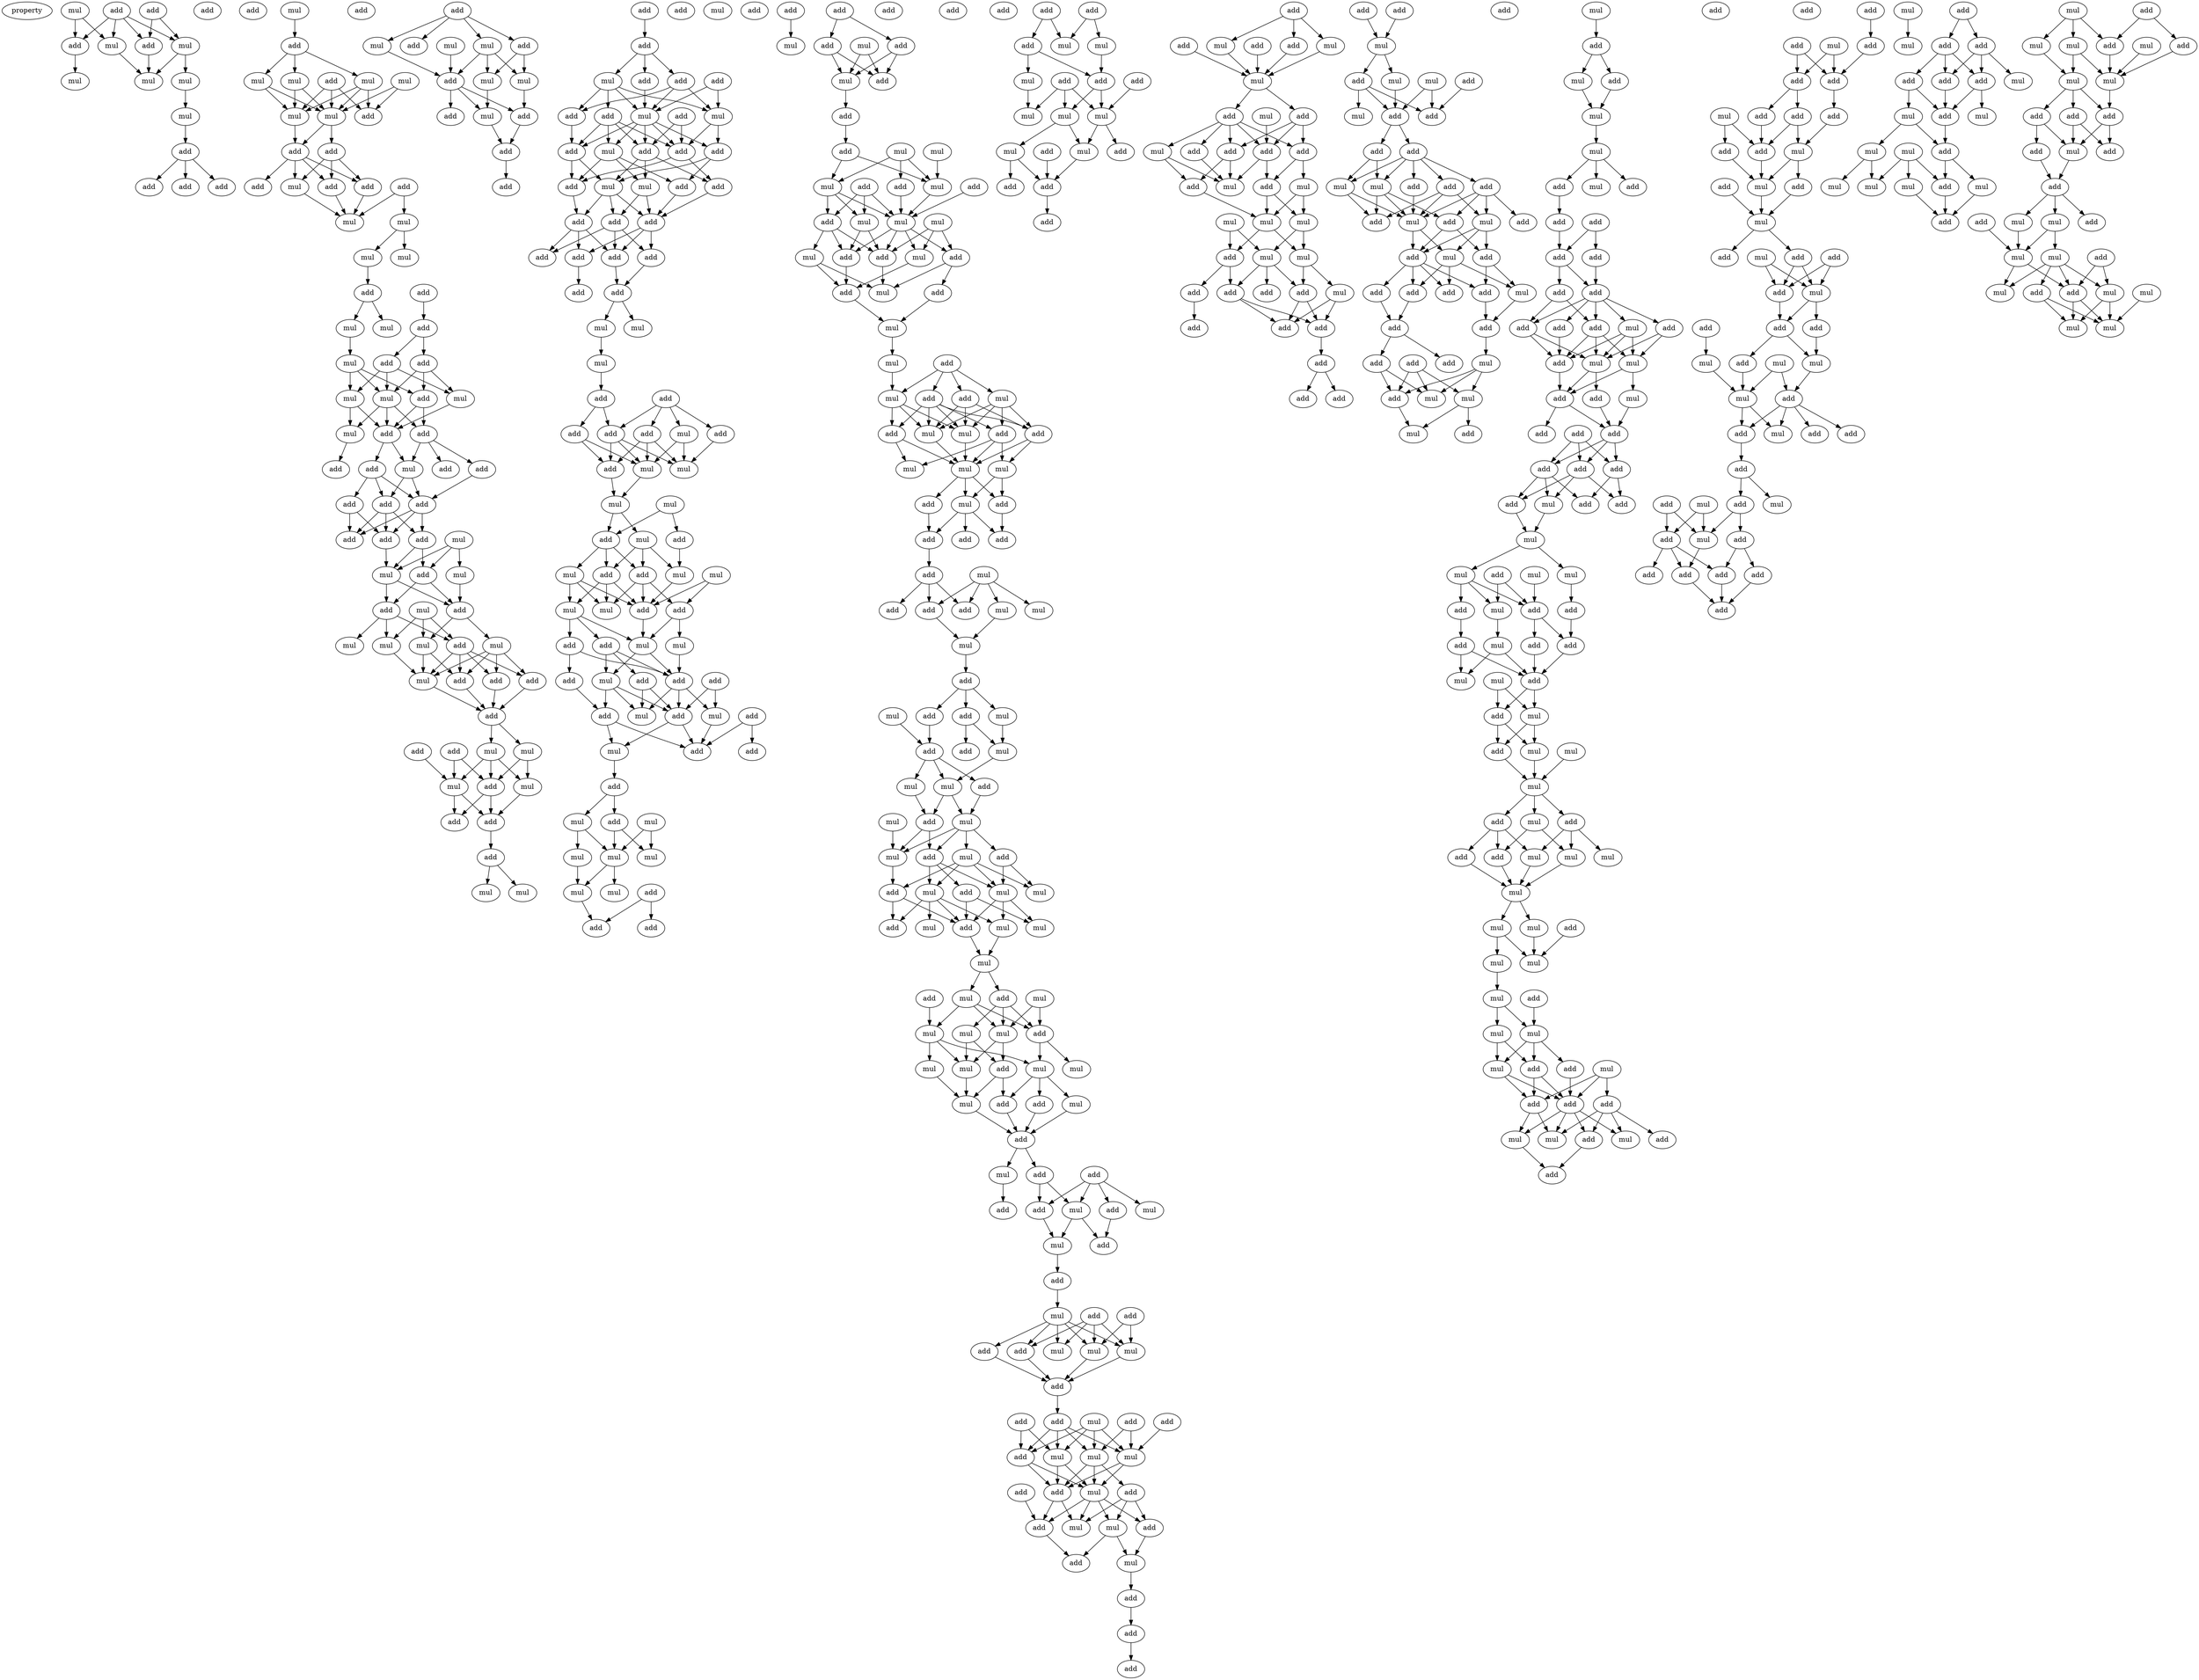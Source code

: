 digraph {
    node [fontcolor=black]
    property [mul=2,lf=1.0]
    0 [ label = mul ];
    1 [ label = add ];
    2 [ label = add ];
    3 [ label = add ];
    4 [ label = add ];
    5 [ label = mul ];
    6 [ label = mul ];
    7 [ label = add ];
    8 [ label = mul ];
    9 [ label = mul ];
    10 [ label = mul ];
    11 [ label = mul ];
    12 [ label = add ];
    13 [ label = add ];
    14 [ label = add ];
    15 [ label = add ];
    16 [ label = add ];
    17 [ label = mul ];
    18 [ label = add ];
    19 [ label = mul ];
    20 [ label = add ];
    21 [ label = mul ];
    22 [ label = mul ];
    23 [ label = mul ];
    24 [ label = mul ];
    25 [ label = add ];
    26 [ label = mul ];
    27 [ label = add ];
    28 [ label = add ];
    29 [ label = add ];
    30 [ label = add ];
    31 [ label = add ];
    32 [ label = mul ];
    33 [ label = add ];
    34 [ label = mul ];
    35 [ label = mul ];
    36 [ label = mul ];
    37 [ label = mul ];
    38 [ label = add ];
    39 [ label = add ];
    40 [ label = mul ];
    41 [ label = add ];
    42 [ label = mul ];
    43 [ label = add ];
    44 [ label = mul ];
    45 [ label = add ];
    46 [ label = mul ];
    47 [ label = mul ];
    48 [ label = add ];
    49 [ label = mul ];
    50 [ label = mul ];
    51 [ label = add ];
    52 [ label = add ];
    53 [ label = add ];
    54 [ label = add ];
    55 [ label = add ];
    56 [ label = add ];
    57 [ label = mul ];
    58 [ label = add ];
    59 [ label = add ];
    60 [ label = add ];
    61 [ label = add ];
    62 [ label = add ];
    63 [ label = add ];
    64 [ label = mul ];
    65 [ label = add ];
    66 [ label = add ];
    67 [ label = mul ];
    68 [ label = mul ];
    69 [ label = add ];
    70 [ label = mul ];
    71 [ label = add ];
    72 [ label = add ];
    73 [ label = mul ];
    74 [ label = mul ];
    75 [ label = mul ];
    76 [ label = mul ];
    77 [ label = mul ];
    78 [ label = add ];
    79 [ label = add ];
    80 [ label = add ];
    81 [ label = add ];
    82 [ label = mul ];
    83 [ label = add ];
    84 [ label = mul ];
    85 [ label = add ];
    86 [ label = mul ];
    87 [ label = add ];
    88 [ label = mul ];
    89 [ label = add ];
    90 [ label = add ];
    91 [ label = add ];
    92 [ label = mul ];
    93 [ label = mul ];
    94 [ label = add ];
    95 [ label = mul ];
    96 [ label = mul ];
    97 [ label = add ];
    98 [ label = add ];
    99 [ label = mul ];
    100 [ label = add ];
    101 [ label = mul ];
    102 [ label = mul ];
    103 [ label = mul ];
    104 [ label = add ];
    105 [ label = add ];
    106 [ label = add ];
    107 [ label = add ];
    108 [ label = add ];
    109 [ label = add ];
    110 [ label = add ];
    111 [ label = add ];
    112 [ label = mul ];
    113 [ label = add ];
    114 [ label = mul ];
    115 [ label = mul ];
    116 [ label = add ];
    117 [ label = add ];
    118 [ label = add ];
    119 [ label = add ];
    120 [ label = add ];
    121 [ label = add ];
    122 [ label = mul ];
    123 [ label = add ];
    124 [ label = mul ];
    125 [ label = add ];
    126 [ label = add ];
    127 [ label = add ];
    128 [ label = mul ];
    129 [ label = add ];
    130 [ label = add ];
    131 [ label = add ];
    132 [ label = add ];
    133 [ label = add ];
    134 [ label = add ];
    135 [ label = add ];
    136 [ label = add ];
    137 [ label = add ];
    138 [ label = add ];
    139 [ label = mul ];
    140 [ label = mul ];
    141 [ label = mul ];
    142 [ label = add ];
    143 [ label = mul ];
    144 [ label = add ];
    145 [ label = add ];
    146 [ label = add ];
    147 [ label = add ];
    148 [ label = mul ];
    149 [ label = add ];
    150 [ label = add ];
    151 [ label = add ];
    152 [ label = mul ];
    153 [ label = mul ];
    154 [ label = mul ];
    155 [ label = mul ];
    156 [ label = add ];
    157 [ label = add ];
    158 [ label = mul ];
    159 [ label = mul ];
    160 [ label = add ];
    161 [ label = mul ];
    162 [ label = mul ];
    163 [ label = add ];
    164 [ label = mul ];
    165 [ label = mul ];
    166 [ label = add ];
    167 [ label = add ];
    168 [ label = add ];
    169 [ label = add ];
    170 [ label = mul ];
    171 [ label = mul ];
    172 [ label = add ];
    173 [ label = add ];
    174 [ label = add ];
    175 [ label = add ];
    176 [ label = mul ];
    177 [ label = add ];
    178 [ label = mul ];
    179 [ label = add ];
    180 [ label = mul ];
    181 [ label = add ];
    182 [ label = add ];
    183 [ label = add ];
    184 [ label = mul ];
    185 [ label = add ];
    186 [ label = mul ];
    187 [ label = mul ];
    188 [ label = add ];
    189 [ label = mul ];
    190 [ label = mul ];
    191 [ label = mul ];
    192 [ label = mul ];
    193 [ label = add ];
    194 [ label = mul ];
    195 [ label = add ];
    196 [ label = add ];
    197 [ label = add ];
    198 [ label = mul ];
    199 [ label = add ];
    200 [ label = add ];
    201 [ label = add ];
    202 [ label = mul ];
    203 [ label = add ];
    204 [ label = mul ];
    205 [ label = add ];
    206 [ label = add ];
    207 [ label = mul ];
    208 [ label = mul ];
    209 [ label = add ];
    210 [ label = mul ];
    211 [ label = add ];
    212 [ label = add ];
    213 [ label = add ];
    214 [ label = mul ];
    215 [ label = mul ];
    216 [ label = mul ];
    217 [ label = mul ];
    218 [ label = add ];
    219 [ label = mul ];
    220 [ label = add ];
    221 [ label = mul ];
    222 [ label = add ];
    223 [ label = add ];
    224 [ label = add ];
    225 [ label = mul ];
    226 [ label = add ];
    227 [ label = mul ];
    228 [ label = add ];
    229 [ label = mul ];
    230 [ label = mul ];
    231 [ label = mul ];
    232 [ label = add ];
    233 [ label = add ];
    234 [ label = mul ];
    235 [ label = mul ];
    236 [ label = add ];
    237 [ label = add ];
    238 [ label = add ];
    239 [ label = mul ];
    240 [ label = mul ];
    241 [ label = mul ];
    242 [ label = add ];
    243 [ label = mul ];
    244 [ label = add ];
    245 [ label = add ];
    246 [ label = add ];
    247 [ label = add ];
    248 [ label = mul ];
    249 [ label = add ];
    250 [ label = mul ];
    251 [ label = add ];
    252 [ label = add ];
    253 [ label = add ];
    254 [ label = mul ];
    255 [ label = mul ];
    256 [ label = add ];
    257 [ label = add ];
    258 [ label = mul ];
    259 [ label = mul ];
    260 [ label = add ];
    261 [ label = add ];
    262 [ label = add ];
    263 [ label = mul ];
    264 [ label = mul ];
    265 [ label = mul ];
    266 [ label = add ];
    267 [ label = mul ];
    268 [ label = add ];
    269 [ label = mul ];
    270 [ label = mul ];
    271 [ label = add ];
    272 [ label = mul ];
    273 [ label = add ];
    274 [ label = mul ];
    275 [ label = add ];
    276 [ label = add ];
    277 [ label = mul ];
    278 [ label = mul ];
    279 [ label = add ];
    280 [ label = add ];
    281 [ label = mul ];
    282 [ label = mul ];
    283 [ label = mul ];
    284 [ label = mul ];
    285 [ label = add ];
    286 [ label = mul ];
    287 [ label = mul ];
    288 [ label = add ];
    289 [ label = add ];
    290 [ label = mul ];
    291 [ label = mul ];
    292 [ label = mul ];
    293 [ label = add ];
    294 [ label = mul ];
    295 [ label = mul ];
    296 [ label = mul ];
    297 [ label = mul ];
    298 [ label = mul ];
    299 [ label = add ];
    300 [ label = mul ];
    301 [ label = add ];
    302 [ label = add ];
    303 [ label = add ];
    304 [ label = add ];
    305 [ label = mul ];
    306 [ label = add ];
    307 [ label = mul ];
    308 [ label = add ];
    309 [ label = add ];
    310 [ label = mul ];
    311 [ label = add ];
    312 [ label = add ];
    313 [ label = mul ];
    314 [ label = add ];
    315 [ label = add ];
    316 [ label = mul ];
    317 [ label = add ];
    318 [ label = add ];
    319 [ label = mul ];
    320 [ label = mul ];
    321 [ label = add ];
    322 [ label = add ];
    323 [ label = mul ];
    324 [ label = add ];
    325 [ label = add ];
    326 [ label = add ];
    327 [ label = mul ];
    328 [ label = add ];
    329 [ label = add ];
    330 [ label = mul ];
    331 [ label = add ];
    332 [ label = mul ];
    333 [ label = mul ];
    334 [ label = add ];
    335 [ label = add ];
    336 [ label = add ];
    337 [ label = mul ];
    338 [ label = add ];
    339 [ label = mul ];
    340 [ label = mul ];
    341 [ label = add ];
    342 [ label = add ];
    343 [ label = mul ];
    344 [ label = add ];
    345 [ label = add ];
    346 [ label = add ];
    347 [ label = add ];
    348 [ label = add ];
    349 [ label = add ];
    350 [ label = mul ];
    351 [ label = mul ];
    352 [ label = add ];
    353 [ label = add ];
    354 [ label = mul ];
    355 [ label = add ];
    356 [ label = mul ];
    357 [ label = mul ];
    358 [ label = mul ];
    359 [ label = mul ];
    360 [ label = add ];
    361 [ label = mul ];
    362 [ label = add ];
    363 [ label = add ];
    364 [ label = add ];
    365 [ label = add ];
    366 [ label = add ];
    367 [ label = add ];
    368 [ label = mul ];
    369 [ label = add ];
    370 [ label = add ];
    371 [ label = mul ];
    372 [ label = mul ];
    373 [ label = add ];
    374 [ label = add ];
    375 [ label = mul ];
    376 [ label = add ];
    377 [ label = add ];
    378 [ label = add ];
    379 [ label = add ];
    380 [ label = mul ];
    381 [ label = add ];
    382 [ label = add ];
    383 [ label = mul ];
    384 [ label = mul ];
    385 [ label = mul ];
    386 [ label = mul ];
    387 [ label = mul ];
    388 [ label = add ];
    389 [ label = mul ];
    390 [ label = mul ];
    391 [ label = add ];
    392 [ label = add ];
    393 [ label = mul ];
    394 [ label = add ];
    395 [ label = add ];
    396 [ label = add ];
    397 [ label = add ];
    398 [ label = add ];
    399 [ label = add ];
    400 [ label = add ];
    401 [ label = add ];
    402 [ label = add ];
    403 [ label = add ];
    404 [ label = mul ];
    405 [ label = mul ];
    406 [ label = add ];
    407 [ label = mul ];
    408 [ label = add ];
    409 [ label = mul ];
    410 [ label = add ];
    411 [ label = add ];
    412 [ label = add ];
    413 [ label = add ];
    414 [ label = mul ];
    415 [ label = add ];
    416 [ label = add ];
    417 [ label = mul ];
    418 [ label = add ];
    419 [ label = add ];
    420 [ label = add ];
    421 [ label = mul ];
    422 [ label = add ];
    423 [ label = mul ];
    424 [ label = add ];
    425 [ label = add ];
    426 [ label = mul ];
    427 [ label = add ];
    428 [ label = add ];
    429 [ label = add ];
    430 [ label = mul ];
    431 [ label = add ];
    432 [ label = add ];
    433 [ label = add ];
    434 [ label = add ];
    435 [ label = add ];
    436 [ label = mul ];
    437 [ label = add ];
    438 [ label = add ];
    439 [ label = mul ];
    440 [ label = mul ];
    441 [ label = add ];
    442 [ label = mul ];
    443 [ label = add ];
    444 [ label = mul ];
    445 [ label = add ];
    446 [ label = mul ];
    447 [ label = add ];
    448 [ label = mul ];
    449 [ label = mul ];
    450 [ label = add ];
    451 [ label = add ];
    452 [ label = mul ];
    453 [ label = add ];
    454 [ label = add ];
    455 [ label = add ];
    456 [ label = add ];
    457 [ label = add ];
    458 [ label = add ];
    459 [ label = add ];
    460 [ label = add ];
    461 [ label = add ];
    462 [ label = add ];
    463 [ label = mul ];
    464 [ label = add ];
    465 [ label = mul ];
    466 [ label = add ];
    467 [ label = mul ];
    468 [ label = add ];
    469 [ label = mul ];
    470 [ label = add ];
    471 [ label = add ];
    472 [ label = add ];
    473 [ label = add ];
    474 [ label = add ];
    475 [ label = add ];
    476 [ label = add ];
    477 [ label = add ];
    478 [ label = mul ];
    479 [ label = add ];
    480 [ label = add ];
    481 [ label = mul ];
    482 [ label = mul ];
    483 [ label = mul ];
    484 [ label = mul ];
    485 [ label = add ];
    486 [ label = mul ];
    487 [ label = add ];
    488 [ label = add ];
    489 [ label = add ];
    490 [ label = add ];
    491 [ label = add ];
    492 [ label = add ];
    493 [ label = mul ];
    494 [ label = add ];
    495 [ label = mul ];
    496 [ label = mul ];
    497 [ label = add ];
    498 [ label = mul ];
    499 [ label = mul ];
    500 [ label = mul ];
    501 [ label = add ];
    502 [ label = mul ];
    503 [ label = mul ];
    504 [ label = add ];
    505 [ label = add ];
    506 [ label = add ];
    507 [ label = add ];
    508 [ label = mul ];
    509 [ label = mul ];
    510 [ label = mul ];
    511 [ label = mul ];
    512 [ label = add ];
    513 [ label = mul ];
    514 [ label = mul ];
    515 [ label = mul ];
    516 [ label = mul ];
    517 [ label = add ];
    518 [ label = add ];
    519 [ label = mul ];
    520 [ label = mul ];
    521 [ label = mul ];
    522 [ label = add ];
    523 [ label = mul ];
    524 [ label = mul ];
    525 [ label = add ];
    526 [ label = add ];
    527 [ label = add ];
    528 [ label = add ];
    529 [ label = mul ];
    530 [ label = add ];
    531 [ label = mul ];
    532 [ label = add ];
    533 [ label = mul ];
    534 [ label = add ];
    535 [ label = add ];
    536 [ label = mul ];
    537 [ label = mul ];
    538 [ label = add ];
    539 [ label = mul ];
    540 [ label = add ];
    541 [ label = add ];
    542 [ label = add ];
    543 [ label = add ];
    544 [ label = add ];
    545 [ label = add ];
    546 [ label = mul ];
    547 [ label = mul ];
    548 [ label = add ];
    549 [ label = add ];
    550 [ label = add ];
    551 [ label = add ];
    552 [ label = mul ];
    553 [ label = mul ];
    554 [ label = add ];
    555 [ label = mul ];
    556 [ label = add ];
    557 [ label = add ];
    558 [ label = mul ];
    559 [ label = add ];
    560 [ label = add ];
    561 [ label = add ];
    562 [ label = add ];
    563 [ label = mul ];
    564 [ label = mul ];
    565 [ label = mul ];
    566 [ label = add ];
    567 [ label = mul ];
    568 [ label = add ];
    569 [ label = add ];
    570 [ label = add ];
    571 [ label = mul ];
    572 [ label = add ];
    573 [ label = add ];
    574 [ label = add ];
    575 [ label = add ];
    576 [ label = mul ];
    577 [ label = mul ];
    578 [ label = add ];
    579 [ label = add ];
    580 [ label = mul ];
    581 [ label = add ];
    582 [ label = add ];
    583 [ label = add ];
    584 [ label = add ];
    585 [ label = add ];
    586 [ label = add ];
    587 [ label = add ];
    588 [ label = add ];
    589 [ label = mul ];
    590 [ label = add ];
    591 [ label = add ];
    592 [ label = add ];
    593 [ label = add ];
    594 [ label = mul ];
    595 [ label = mul ];
    596 [ label = mul ];
    597 [ label = add ];
    598 [ label = mul ];
    599 [ label = mul ];
    600 [ label = mul ];
    601 [ label = mul ];
    602 [ label = add ];
    603 [ label = mul ];
    604 [ label = add ];
    605 [ label = mul ];
    606 [ label = add ];
    607 [ label = mul ];
    608 [ label = add ];
    609 [ label = mul ];
    610 [ label = mul ];
    611 [ label = add ];
    612 [ label = mul ];
    613 [ label = mul ];
    614 [ label = add ];
    615 [ label = add ];
    616 [ label = add ];
    617 [ label = mul ];
    618 [ label = add ];
    619 [ label = add ];
    620 [ label = add ];
    621 [ label = add ];
    622 [ label = mul ];
    623 [ label = mul ];
    624 [ label = add ];
    625 [ label = mul ];
    626 [ label = mul ];
    627 [ label = add ];
    628 [ label = mul ];
    629 [ label = add ];
    630 [ label = add ];
    631 [ label = mul ];
    632 [ label = mul ];
    633 [ label = mul ];
    634 [ label = mul ];
    0 -> 4 [ name = 0 ];
    0 -> 5 [ name = 1 ];
    1 -> 4 [ name = 2 ];
    1 -> 5 [ name = 3 ];
    1 -> 6 [ name = 4 ];
    1 -> 7 [ name = 5 ];
    2 -> 6 [ name = 6 ];
    2 -> 7 [ name = 7 ];
    4 -> 9 [ name = 8 ];
    5 -> 8 [ name = 9 ];
    6 -> 8 [ name = 10 ];
    6 -> 10 [ name = 11 ];
    7 -> 8 [ name = 12 ];
    10 -> 11 [ name = 13 ];
    11 -> 12 [ name = 14 ];
    12 -> 13 [ name = 15 ];
    12 -> 15 [ name = 16 ];
    12 -> 16 [ name = 17 ];
    17 -> 18 [ name = 18 ];
    18 -> 19 [ name = 19 ];
    18 -> 22 [ name = 20 ];
    18 -> 23 [ name = 21 ];
    19 -> 24 [ name = 22 ];
    19 -> 26 [ name = 23 ];
    20 -> 24 [ name = 24 ];
    20 -> 25 [ name = 25 ];
    20 -> 26 [ name = 26 ];
    21 -> 24 [ name = 27 ];
    21 -> 25 [ name = 28 ];
    22 -> 24 [ name = 29 ];
    22 -> 26 [ name = 30 ];
    23 -> 24 [ name = 31 ];
    23 -> 25 [ name = 32 ];
    23 -> 26 [ name = 33 ];
    24 -> 27 [ name = 34 ];
    24 -> 28 [ name = 35 ];
    26 -> 28 [ name = 36 ];
    27 -> 29 [ name = 37 ];
    27 -> 30 [ name = 38 ];
    27 -> 32 [ name = 39 ];
    28 -> 29 [ name = 40 ];
    28 -> 30 [ name = 41 ];
    28 -> 31 [ name = 42 ];
    28 -> 32 [ name = 43 ];
    29 -> 35 [ name = 44 ];
    30 -> 35 [ name = 45 ];
    32 -> 35 [ name = 46 ];
    33 -> 34 [ name = 47 ];
    33 -> 35 [ name = 48 ];
    34 -> 36 [ name = 49 ];
    34 -> 37 [ name = 50 ];
    36 -> 38 [ name = 51 ];
    38 -> 40 [ name = 52 ];
    38 -> 42 [ name = 53 ];
    39 -> 41 [ name = 54 ];
    40 -> 44 [ name = 55 ];
    41 -> 43 [ name = 56 ];
    41 -> 45 [ name = 57 ];
    43 -> 46 [ name = 58 ];
    43 -> 47 [ name = 59 ];
    43 -> 48 [ name = 60 ];
    44 -> 46 [ name = 61 ];
    44 -> 48 [ name = 62 ];
    44 -> 49 [ name = 63 ];
    45 -> 46 [ name = 64 ];
    45 -> 47 [ name = 65 ];
    45 -> 49 [ name = 66 ];
    46 -> 50 [ name = 67 ];
    46 -> 51 [ name = 68 ];
    46 -> 52 [ name = 69 ];
    47 -> 51 [ name = 70 ];
    48 -> 51 [ name = 71 ];
    48 -> 52 [ name = 72 ];
    49 -> 50 [ name = 73 ];
    49 -> 51 [ name = 74 ];
    50 -> 55 [ name = 75 ];
    51 -> 53 [ name = 76 ];
    51 -> 57 [ name = 77 ];
    52 -> 54 [ name = 78 ];
    52 -> 56 [ name = 79 ];
    52 -> 57 [ name = 80 ];
    53 -> 58 [ name = 81 ];
    53 -> 59 [ name = 82 ];
    53 -> 61 [ name = 83 ];
    56 -> 61 [ name = 84 ];
    57 -> 59 [ name = 85 ];
    57 -> 61 [ name = 86 ];
    58 -> 62 [ name = 87 ];
    58 -> 63 [ name = 88 ];
    59 -> 62 [ name = 89 ];
    59 -> 63 [ name = 90 ];
    59 -> 65 [ name = 91 ];
    61 -> 62 [ name = 92 ];
    61 -> 63 [ name = 93 ];
    61 -> 65 [ name = 94 ];
    62 -> 68 [ name = 95 ];
    64 -> 66 [ name = 96 ];
    64 -> 67 [ name = 97 ];
    64 -> 68 [ name = 98 ];
    65 -> 66 [ name = 99 ];
    65 -> 68 [ name = 100 ];
    66 -> 69 [ name = 101 ];
    66 -> 71 [ name = 102 ];
    67 -> 69 [ name = 103 ];
    68 -> 69 [ name = 104 ];
    68 -> 71 [ name = 105 ];
    69 -> 74 [ name = 106 ];
    69 -> 75 [ name = 107 ];
    70 -> 72 [ name = 108 ];
    70 -> 75 [ name = 109 ];
    70 -> 76 [ name = 110 ];
    71 -> 72 [ name = 111 ];
    71 -> 73 [ name = 112 ];
    71 -> 76 [ name = 113 ];
    72 -> 77 [ name = 114 ];
    72 -> 78 [ name = 115 ];
    72 -> 79 [ name = 116 ];
    72 -> 80 [ name = 117 ];
    74 -> 77 [ name = 118 ];
    74 -> 78 [ name = 119 ];
    74 -> 79 [ name = 120 ];
    74 -> 80 [ name = 121 ];
    75 -> 77 [ name = 122 ];
    75 -> 79 [ name = 123 ];
    76 -> 77 [ name = 124 ];
    77 -> 81 [ name = 125 ];
    78 -> 81 [ name = 126 ];
    79 -> 81 [ name = 127 ];
    80 -> 81 [ name = 128 ];
    81 -> 82 [ name = 129 ];
    81 -> 84 [ name = 130 ];
    82 -> 86 [ name = 131 ];
    82 -> 87 [ name = 132 ];
    82 -> 88 [ name = 133 ];
    83 -> 86 [ name = 134 ];
    83 -> 87 [ name = 135 ];
    84 -> 87 [ name = 136 ];
    84 -> 88 [ name = 137 ];
    85 -> 86 [ name = 138 ];
    86 -> 89 [ name = 139 ];
    86 -> 90 [ name = 140 ];
    87 -> 89 [ name = 141 ];
    87 -> 90 [ name = 142 ];
    88 -> 90 [ name = 143 ];
    90 -> 91 [ name = 144 ];
    91 -> 92 [ name = 145 ];
    91 -> 93 [ name = 146 ];
    94 -> 96 [ name = 147 ];
    94 -> 97 [ name = 148 ];
    94 -> 98 [ name = 149 ];
    94 -> 99 [ name = 150 ];
    95 -> 100 [ name = 151 ];
    96 -> 100 [ name = 152 ];
    97 -> 101 [ name = 153 ];
    97 -> 102 [ name = 154 ];
    99 -> 100 [ name = 155 ];
    99 -> 101 [ name = 156 ];
    99 -> 102 [ name = 157 ];
    100 -> 103 [ name = 158 ];
    100 -> 104 [ name = 159 ];
    100 -> 105 [ name = 160 ];
    101 -> 104 [ name = 161 ];
    102 -> 103 [ name = 162 ];
    103 -> 106 [ name = 163 ];
    104 -> 106 [ name = 164 ];
    106 -> 107 [ name = 165 ];
    108 -> 109 [ name = 166 ];
    109 -> 110 [ name = 167 ];
    109 -> 112 [ name = 168 ];
    109 -> 113 [ name = 169 ];
    110 -> 114 [ name = 170 ];
    111 -> 114 [ name = 171 ];
    111 -> 115 [ name = 172 ];
    112 -> 114 [ name = 173 ];
    112 -> 115 [ name = 174 ];
    112 -> 117 [ name = 175 ];
    112 -> 118 [ name = 176 ];
    113 -> 114 [ name = 177 ];
    113 -> 115 [ name = 178 ];
    113 -> 118 [ name = 179 ];
    114 -> 119 [ name = 180 ];
    114 -> 120 [ name = 181 ];
    114 -> 121 [ name = 182 ];
    114 -> 122 [ name = 183 ];
    114 -> 123 [ name = 184 ];
    115 -> 121 [ name = 185 ];
    115 -> 123 [ name = 186 ];
    116 -> 119 [ name = 187 ];
    116 -> 121 [ name = 188 ];
    117 -> 119 [ name = 189 ];
    117 -> 120 [ name = 190 ];
    117 -> 121 [ name = 191 ];
    117 -> 122 [ name = 192 ];
    118 -> 120 [ name = 193 ];
    119 -> 124 [ name = 194 ];
    119 -> 126 [ name = 195 ];
    119 -> 128 [ name = 196 ];
    120 -> 125 [ name = 197 ];
    120 -> 128 [ name = 198 ];
    121 -> 125 [ name = 199 ];
    121 -> 126 [ name = 200 ];
    122 -> 124 [ name = 201 ];
    122 -> 125 [ name = 202 ];
    122 -> 127 [ name = 203 ];
    123 -> 127 [ name = 204 ];
    123 -> 128 [ name = 205 ];
    124 -> 130 [ name = 206 ];
    124 -> 131 [ name = 207 ];
    125 -> 129 [ name = 208 ];
    126 -> 130 [ name = 209 ];
    127 -> 130 [ name = 210 ];
    128 -> 129 [ name = 211 ];
    128 -> 130 [ name = 212 ];
    128 -> 131 [ name = 213 ];
    129 -> 132 [ name = 214 ];
    129 -> 134 [ name = 215 ];
    129 -> 136 [ name = 216 ];
    130 -> 132 [ name = 217 ];
    130 -> 133 [ name = 218 ];
    130 -> 136 [ name = 219 ];
    131 -> 132 [ name = 220 ];
    131 -> 133 [ name = 221 ];
    131 -> 134 [ name = 222 ];
    132 -> 137 [ name = 223 ];
    133 -> 137 [ name = 224 ];
    136 -> 138 [ name = 225 ];
    137 -> 139 [ name = 226 ];
    137 -> 140 [ name = 227 ];
    139 -> 143 [ name = 228 ];
    143 -> 145 [ name = 229 ];
    144 -> 146 [ name = 230 ];
    144 -> 147 [ name = 231 ];
    144 -> 148 [ name = 232 ];
    144 -> 150 [ name = 233 ];
    145 -> 147 [ name = 234 ];
    145 -> 149 [ name = 235 ];
    146 -> 153 [ name = 236 ];
    147 -> 151 [ name = 237 ];
    147 -> 152 [ name = 238 ];
    147 -> 153 [ name = 239 ];
    148 -> 152 [ name = 240 ];
    148 -> 153 [ name = 241 ];
    149 -> 151 [ name = 242 ];
    149 -> 152 [ name = 243 ];
    150 -> 151 [ name = 244 ];
    150 -> 152 [ name = 245 ];
    150 -> 153 [ name = 246 ];
    151 -> 154 [ name = 247 ];
    152 -> 154 [ name = 248 ];
    154 -> 156 [ name = 249 ];
    154 -> 158 [ name = 250 ];
    155 -> 156 [ name = 251 ];
    155 -> 157 [ name = 252 ];
    156 -> 160 [ name = 253 ];
    156 -> 161 [ name = 254 ];
    156 -> 163 [ name = 255 ];
    157 -> 162 [ name = 256 ];
    158 -> 160 [ name = 257 ];
    158 -> 162 [ name = 258 ];
    158 -> 163 [ name = 259 ];
    159 -> 166 [ name = 260 ];
    159 -> 167 [ name = 261 ];
    160 -> 164 [ name = 262 ];
    160 -> 165 [ name = 263 ];
    160 -> 167 [ name = 264 ];
    161 -> 164 [ name = 265 ];
    161 -> 165 [ name = 266 ];
    161 -> 167 [ name = 267 ];
    162 -> 167 [ name = 268 ];
    163 -> 165 [ name = 269 ];
    163 -> 166 [ name = 270 ];
    163 -> 167 [ name = 271 ];
    164 -> 168 [ name = 272 ];
    164 -> 169 [ name = 273 ];
    164 -> 171 [ name = 274 ];
    166 -> 170 [ name = 275 ];
    166 -> 171 [ name = 276 ];
    167 -> 171 [ name = 277 ];
    168 -> 174 [ name = 278 ];
    168 -> 175 [ name = 279 ];
    168 -> 176 [ name = 280 ];
    169 -> 172 [ name = 281 ];
    169 -> 175 [ name = 282 ];
    170 -> 175 [ name = 283 ];
    171 -> 175 [ name = 284 ];
    171 -> 176 [ name = 285 ];
    172 -> 179 [ name = 286 ];
    173 -> 180 [ name = 287 ];
    173 -> 181 [ name = 288 ];
    174 -> 178 [ name = 289 ];
    174 -> 181 [ name = 290 ];
    175 -> 178 [ name = 291 ];
    175 -> 180 [ name = 292 ];
    175 -> 181 [ name = 293 ];
    176 -> 178 [ name = 294 ];
    176 -> 179 [ name = 295 ];
    176 -> 181 [ name = 296 ];
    177 -> 182 [ name = 297 ];
    177 -> 183 [ name = 298 ];
    179 -> 182 [ name = 299 ];
    179 -> 184 [ name = 300 ];
    180 -> 182 [ name = 301 ];
    181 -> 182 [ name = 302 ];
    181 -> 184 [ name = 303 ];
    184 -> 185 [ name = 304 ];
    185 -> 186 [ name = 305 ];
    185 -> 188 [ name = 306 ];
    186 -> 189 [ name = 307 ];
    186 -> 190 [ name = 308 ];
    187 -> 190 [ name = 309 ];
    187 -> 191 [ name = 310 ];
    188 -> 190 [ name = 311 ];
    188 -> 191 [ name = 312 ];
    189 -> 192 [ name = 313 ];
    190 -> 192 [ name = 314 ];
    190 -> 194 [ name = 315 ];
    192 -> 196 [ name = 316 ];
    193 -> 196 [ name = 317 ];
    193 -> 197 [ name = 318 ];
    195 -> 198 [ name = 319 ];
    199 -> 200 [ name = 320 ];
    199 -> 201 [ name = 321 ];
    200 -> 203 [ name = 322 ];
    200 -> 204 [ name = 323 ];
    201 -> 203 [ name = 324 ];
    201 -> 204 [ name = 325 ];
    202 -> 203 [ name = 326 ];
    202 -> 204 [ name = 327 ];
    204 -> 206 [ name = 328 ];
    206 -> 209 [ name = 329 ];
    207 -> 210 [ name = 330 ];
    207 -> 211 [ name = 331 ];
    207 -> 214 [ name = 332 ];
    208 -> 210 [ name = 333 ];
    209 -> 210 [ name = 334 ];
    209 -> 214 [ name = 335 ];
    210 -> 216 [ name = 336 ];
    211 -> 216 [ name = 337 ];
    212 -> 216 [ name = 338 ];
    213 -> 215 [ name = 339 ];
    213 -> 216 [ name = 340 ];
    213 -> 218 [ name = 341 ];
    214 -> 215 [ name = 342 ];
    214 -> 216 [ name = 343 ];
    214 -> 218 [ name = 344 ];
    215 -> 222 [ name = 345 ];
    215 -> 223 [ name = 346 ];
    216 -> 220 [ name = 347 ];
    216 -> 221 [ name = 348 ];
    216 -> 222 [ name = 349 ];
    216 -> 223 [ name = 350 ];
    217 -> 220 [ name = 351 ];
    217 -> 221 [ name = 352 ];
    217 -> 223 [ name = 353 ];
    218 -> 219 [ name = 354 ];
    218 -> 222 [ name = 355 ];
    218 -> 223 [ name = 356 ];
    219 -> 225 [ name = 357 ];
    219 -> 226 [ name = 358 ];
    220 -> 224 [ name = 359 ];
    220 -> 225 [ name = 360 ];
    221 -> 226 [ name = 361 ];
    222 -> 226 [ name = 362 ];
    223 -> 225 [ name = 363 ];
    224 -> 227 [ name = 364 ];
    226 -> 227 [ name = 365 ];
    227 -> 229 [ name = 366 ];
    228 -> 230 [ name = 367 ];
    228 -> 231 [ name = 368 ];
    228 -> 232 [ name = 369 ];
    228 -> 233 [ name = 370 ];
    229 -> 231 [ name = 371 ];
    230 -> 234 [ name = 372 ];
    230 -> 235 [ name = 373 ];
    230 -> 237 [ name = 374 ];
    230 -> 238 [ name = 375 ];
    231 -> 234 [ name = 376 ];
    231 -> 235 [ name = 377 ];
    231 -> 236 [ name = 378 ];
    232 -> 234 [ name = 379 ];
    232 -> 235 [ name = 380 ];
    232 -> 236 [ name = 381 ];
    232 -> 237 [ name = 382 ];
    232 -> 238 [ name = 383 ];
    233 -> 234 [ name = 384 ];
    233 -> 235 [ name = 385 ];
    233 -> 237 [ name = 386 ];
    234 -> 239 [ name = 387 ];
    235 -> 239 [ name = 388 ];
    236 -> 239 [ name = 389 ];
    236 -> 241 [ name = 390 ];
    237 -> 239 [ name = 391 ];
    237 -> 240 [ name = 392 ];
    238 -> 239 [ name = 393 ];
    238 -> 240 [ name = 394 ];
    238 -> 241 [ name = 395 ];
    239 -> 242 [ name = 396 ];
    239 -> 243 [ name = 397 ];
    239 -> 244 [ name = 398 ];
    240 -> 242 [ name = 399 ];
    240 -> 243 [ name = 400 ];
    242 -> 245 [ name = 401 ];
    243 -> 245 [ name = 402 ];
    243 -> 246 [ name = 403 ];
    243 -> 247 [ name = 404 ];
    244 -> 247 [ name = 405 ];
    247 -> 249 [ name = 406 ];
    248 -> 250 [ name = 407 ];
    248 -> 251 [ name = 408 ];
    248 -> 252 [ name = 409 ];
    248 -> 254 [ name = 410 ];
    249 -> 251 [ name = 411 ];
    249 -> 252 [ name = 412 ];
    249 -> 253 [ name = 413 ];
    250 -> 255 [ name = 414 ];
    251 -> 255 [ name = 415 ];
    255 -> 256 [ name = 416 ];
    256 -> 257 [ name = 417 ];
    256 -> 258 [ name = 418 ];
    256 -> 260 [ name = 419 ];
    257 -> 262 [ name = 420 ];
    258 -> 263 [ name = 421 ];
    259 -> 262 [ name = 422 ];
    260 -> 261 [ name = 423 ];
    260 -> 263 [ name = 424 ];
    262 -> 264 [ name = 425 ];
    262 -> 265 [ name = 426 ];
    262 -> 266 [ name = 427 ];
    263 -> 265 [ name = 428 ];
    264 -> 268 [ name = 429 ];
    265 -> 268 [ name = 430 ];
    265 -> 269 [ name = 431 ];
    266 -> 269 [ name = 432 ];
    267 -> 270 [ name = 433 ];
    268 -> 270 [ name = 434 ];
    268 -> 271 [ name = 435 ];
    269 -> 270 [ name = 436 ];
    269 -> 271 [ name = 437 ];
    269 -> 272 [ name = 438 ];
    269 -> 273 [ name = 439 ];
    270 -> 275 [ name = 440 ];
    271 -> 274 [ name = 441 ];
    271 -> 276 [ name = 442 ];
    271 -> 278 [ name = 443 ];
    272 -> 274 [ name = 444 ];
    272 -> 275 [ name = 445 ];
    272 -> 277 [ name = 446 ];
    272 -> 278 [ name = 447 ];
    273 -> 277 [ name = 448 ];
    273 -> 278 [ name = 449 ];
    274 -> 279 [ name = 450 ];
    274 -> 280 [ name = 451 ];
    274 -> 281 [ name = 452 ];
    274 -> 282 [ name = 453 ];
    275 -> 279 [ name = 454 ];
    275 -> 280 [ name = 455 ];
    276 -> 280 [ name = 456 ];
    276 -> 283 [ name = 457 ];
    278 -> 280 [ name = 458 ];
    278 -> 281 [ name = 459 ];
    278 -> 283 [ name = 460 ];
    280 -> 284 [ name = 461 ];
    281 -> 284 [ name = 462 ];
    284 -> 285 [ name = 463 ];
    284 -> 286 [ name = 464 ];
    285 -> 289 [ name = 465 ];
    285 -> 291 [ name = 466 ];
    285 -> 292 [ name = 467 ];
    286 -> 289 [ name = 468 ];
    286 -> 290 [ name = 469 ];
    286 -> 292 [ name = 470 ];
    287 -> 289 [ name = 471 ];
    287 -> 292 [ name = 472 ];
    288 -> 290 [ name = 473 ];
    289 -> 294 [ name = 474 ];
    289 -> 295 [ name = 475 ];
    290 -> 294 [ name = 476 ];
    290 -> 296 [ name = 477 ];
    290 -> 297 [ name = 478 ];
    291 -> 293 [ name = 479 ];
    291 -> 297 [ name = 480 ];
    292 -> 293 [ name = 481 ];
    292 -> 297 [ name = 482 ];
    293 -> 298 [ name = 483 ];
    293 -> 301 [ name = 484 ];
    294 -> 299 [ name = 485 ];
    294 -> 300 [ name = 486 ];
    294 -> 301 [ name = 487 ];
    296 -> 298 [ name = 488 ];
    297 -> 298 [ name = 489 ];
    298 -> 303 [ name = 490 ];
    299 -> 303 [ name = 491 ];
    300 -> 303 [ name = 492 ];
    301 -> 303 [ name = 493 ];
    303 -> 304 [ name = 494 ];
    303 -> 305 [ name = 495 ];
    304 -> 307 [ name = 496 ];
    304 -> 309 [ name = 497 ];
    305 -> 308 [ name = 498 ];
    306 -> 307 [ name = 499 ];
    306 -> 309 [ name = 500 ];
    306 -> 310 [ name = 501 ];
    306 -> 311 [ name = 502 ];
    307 -> 312 [ name = 503 ];
    307 -> 313 [ name = 504 ];
    309 -> 313 [ name = 505 ];
    311 -> 312 [ name = 506 ];
    313 -> 315 [ name = 507 ];
    315 -> 316 [ name = 508 ];
    316 -> 319 [ name = 509 ];
    316 -> 320 [ name = 510 ];
    316 -> 321 [ name = 511 ];
    316 -> 322 [ name = 512 ];
    316 -> 323 [ name = 513 ];
    317 -> 320 [ name = 514 ];
    317 -> 323 [ name = 515 ];
    318 -> 319 [ name = 516 ];
    318 -> 320 [ name = 517 ];
    318 -> 322 [ name = 518 ];
    318 -> 323 [ name = 519 ];
    320 -> 324 [ name = 520 ];
    321 -> 324 [ name = 521 ];
    322 -> 324 [ name = 522 ];
    323 -> 324 [ name = 523 ];
    324 -> 326 [ name = 524 ];
    325 -> 331 [ name = 525 ];
    325 -> 332 [ name = 526 ];
    326 -> 330 [ name = 527 ];
    326 -> 331 [ name = 528 ];
    326 -> 332 [ name = 529 ];
    326 -> 333 [ name = 530 ];
    327 -> 330 [ name = 531 ];
    327 -> 331 [ name = 532 ];
    327 -> 332 [ name = 533 ];
    327 -> 333 [ name = 534 ];
    328 -> 330 [ name = 535 ];
    328 -> 333 [ name = 536 ];
    329 -> 330 [ name = 537 ];
    330 -> 336 [ name = 538 ];
    330 -> 337 [ name = 539 ];
    331 -> 336 [ name = 540 ];
    331 -> 337 [ name = 541 ];
    332 -> 336 [ name = 542 ];
    332 -> 337 [ name = 543 ];
    333 -> 335 [ name = 544 ];
    333 -> 336 [ name = 545 ];
    333 -> 337 [ name = 546 ];
    334 -> 341 [ name = 547 ];
    335 -> 338 [ name = 548 ];
    335 -> 339 [ name = 549 ];
    335 -> 340 [ name = 550 ];
    336 -> 340 [ name = 551 ];
    336 -> 341 [ name = 552 ];
    337 -> 338 [ name = 553 ];
    337 -> 339 [ name = 554 ];
    337 -> 340 [ name = 555 ];
    337 -> 341 [ name = 556 ];
    338 -> 343 [ name = 557 ];
    339 -> 342 [ name = 558 ];
    339 -> 343 [ name = 559 ];
    341 -> 342 [ name = 560 ];
    343 -> 344 [ name = 561 ];
    344 -> 345 [ name = 562 ];
    345 -> 346 [ name = 563 ];
    347 -> 349 [ name = 564 ];
    347 -> 351 [ name = 565 ];
    348 -> 350 [ name = 566 ];
    348 -> 351 [ name = 567 ];
    349 -> 354 [ name = 568 ];
    349 -> 355 [ name = 569 ];
    350 -> 355 [ name = 570 ];
    352 -> 356 [ name = 571 ];
    352 -> 357 [ name = 572 ];
    352 -> 358 [ name = 573 ];
    353 -> 358 [ name = 574 ];
    354 -> 356 [ name = 575 ];
    355 -> 357 [ name = 576 ];
    355 -> 358 [ name = 577 ];
    357 -> 359 [ name = 578 ];
    357 -> 361 [ name = 579 ];
    358 -> 359 [ name = 580 ];
    358 -> 362 [ name = 581 ];
    359 -> 363 [ name = 582 ];
    360 -> 363 [ name = 583 ];
    361 -> 363 [ name = 584 ];
    361 -> 364 [ name = 585 ];
    363 -> 365 [ name = 586 ];
    366 -> 368 [ name = 587 ];
    366 -> 370 [ name = 588 ];
    366 -> 371 [ name = 589 ];
    367 -> 372 [ name = 590 ];
    368 -> 372 [ name = 591 ];
    369 -> 372 [ name = 592 ];
    370 -> 372 [ name = 593 ];
    371 -> 372 [ name = 594 ];
    372 -> 373 [ name = 595 ];
    372 -> 374 [ name = 596 ];
    373 -> 376 [ name = 597 ];
    373 -> 377 [ name = 598 ];
    373 -> 378 [ name = 599 ];
    373 -> 379 [ name = 600 ];
    373 -> 380 [ name = 601 ];
    374 -> 376 [ name = 602 ];
    374 -> 378 [ name = 603 ];
    374 -> 379 [ name = 604 ];
    375 -> 379 [ name = 605 ];
    376 -> 381 [ name = 606 ];
    376 -> 384 [ name = 607 ];
    377 -> 384 [ name = 608 ];
    378 -> 382 [ name = 609 ];
    378 -> 383 [ name = 610 ];
    379 -> 382 [ name = 611 ];
    379 -> 384 [ name = 612 ];
    380 -> 381 [ name = 613 ];
    380 -> 384 [ name = 614 ];
    381 -> 387 [ name = 615 ];
    382 -> 385 [ name = 616 ];
    382 -> 387 [ name = 617 ];
    383 -> 385 [ name = 618 ];
    383 -> 387 [ name = 619 ];
    385 -> 389 [ name = 620 ];
    385 -> 390 [ name = 621 ];
    386 -> 388 [ name = 622 ];
    386 -> 390 [ name = 623 ];
    387 -> 388 [ name = 624 ];
    387 -> 389 [ name = 625 ];
    388 -> 391 [ name = 626 ];
    388 -> 395 [ name = 627 ];
    389 -> 392 [ name = 628 ];
    389 -> 393 [ name = 629 ];
    390 -> 391 [ name = 630 ];
    390 -> 392 [ name = 631 ];
    390 -> 394 [ name = 632 ];
    391 -> 396 [ name = 633 ];
    391 -> 398 [ name = 634 ];
    392 -> 396 [ name = 635 ];
    392 -> 398 [ name = 636 ];
    393 -> 396 [ name = 637 ];
    393 -> 398 [ name = 638 ];
    395 -> 397 [ name = 639 ];
    398 -> 399 [ name = 640 ];
    399 -> 400 [ name = 641 ];
    399 -> 401 [ name = 642 ];
    402 -> 404 [ name = 643 ];
    403 -> 404 [ name = 644 ];
    404 -> 405 [ name = 645 ];
    404 -> 408 [ name = 646 ];
    405 -> 411 [ name = 647 ];
    406 -> 410 [ name = 648 ];
    407 -> 410 [ name = 649 ];
    407 -> 411 [ name = 650 ];
    408 -> 409 [ name = 651 ];
    408 -> 410 [ name = 652 ];
    408 -> 411 [ name = 653 ];
    411 -> 412 [ name = 654 ];
    411 -> 413 [ name = 655 ];
    412 -> 414 [ name = 656 ];
    412 -> 415 [ name = 657 ];
    412 -> 416 [ name = 658 ];
    412 -> 417 [ name = 659 ];
    412 -> 418 [ name = 660 ];
    413 -> 414 [ name = 661 ];
    413 -> 417 [ name = 662 ];
    414 -> 419 [ name = 663 ];
    414 -> 420 [ name = 664 ];
    414 -> 423 [ name = 665 ];
    415 -> 419 [ name = 666 ];
    415 -> 421 [ name = 667 ];
    415 -> 423 [ name = 668 ];
    416 -> 423 [ name = 669 ];
    417 -> 419 [ name = 670 ];
    417 -> 423 [ name = 671 ];
    418 -> 420 [ name = 672 ];
    418 -> 421 [ name = 673 ];
    418 -> 422 [ name = 674 ];
    418 -> 423 [ name = 675 ];
    420 -> 424 [ name = 676 ];
    420 -> 425 [ name = 677 ];
    421 -> 424 [ name = 678 ];
    421 -> 425 [ name = 679 ];
    421 -> 426 [ name = 680 ];
    423 -> 424 [ name = 681 ];
    423 -> 426 [ name = 682 ];
    424 -> 427 [ name = 683 ];
    424 -> 428 [ name = 684 ];
    424 -> 429 [ name = 685 ];
    424 -> 431 [ name = 686 ];
    425 -> 429 [ name = 687 ];
    425 -> 430 [ name = 688 ];
    426 -> 427 [ name = 689 ];
    426 -> 430 [ name = 690 ];
    426 -> 431 [ name = 691 ];
    428 -> 432 [ name = 692 ];
    429 -> 433 [ name = 693 ];
    430 -> 433 [ name = 694 ];
    431 -> 432 [ name = 695 ];
    432 -> 435 [ name = 696 ];
    432 -> 437 [ name = 697 ];
    433 -> 436 [ name = 698 ];
    434 -> 438 [ name = 699 ];
    434 -> 439 [ name = 700 ];
    434 -> 440 [ name = 701 ];
    435 -> 438 [ name = 702 ];
    435 -> 440 [ name = 703 ];
    436 -> 438 [ name = 704 ];
    436 -> 439 [ name = 705 ];
    436 -> 440 [ name = 706 ];
    438 -> 442 [ name = 707 ];
    439 -> 442 [ name = 708 ];
    439 -> 443 [ name = 709 ];
    444 -> 445 [ name = 710 ];
    445 -> 446 [ name = 711 ];
    445 -> 447 [ name = 712 ];
    446 -> 448 [ name = 713 ];
    447 -> 448 [ name = 714 ];
    448 -> 449 [ name = 715 ];
    449 -> 451 [ name = 716 ];
    449 -> 452 [ name = 717 ];
    449 -> 453 [ name = 718 ];
    451 -> 454 [ name = 719 ];
    454 -> 456 [ name = 720 ];
    455 -> 456 [ name = 721 ];
    455 -> 457 [ name = 722 ];
    456 -> 458 [ name = 723 ];
    456 -> 459 [ name = 724 ];
    457 -> 459 [ name = 725 ];
    458 -> 460 [ name = 726 ];
    458 -> 462 [ name = 727 ];
    459 -> 460 [ name = 728 ];
    459 -> 461 [ name = 729 ];
    459 -> 462 [ name = 730 ];
    459 -> 463 [ name = 731 ];
    459 -> 464 [ name = 732 ];
    460 -> 465 [ name = 733 ];
    460 -> 466 [ name = 734 ];
    460 -> 467 [ name = 735 ];
    461 -> 466 [ name = 736 ];
    462 -> 466 [ name = 737 ];
    462 -> 467 [ name = 738 ];
    463 -> 465 [ name = 739 ];
    463 -> 466 [ name = 740 ];
    463 -> 467 [ name = 741 ];
    464 -> 465 [ name = 742 ];
    464 -> 467 [ name = 743 ];
    465 -> 469 [ name = 744 ];
    465 -> 470 [ name = 745 ];
    466 -> 470 [ name = 746 ];
    467 -> 468 [ name = 747 ];
    467 -> 470 [ name = 748 ];
    468 -> 473 [ name = 749 ];
    469 -> 473 [ name = 750 ];
    470 -> 472 [ name = 751 ];
    470 -> 473 [ name = 752 ];
    471 -> 474 [ name = 753 ];
    471 -> 475 [ name = 754 ];
    471 -> 476 [ name = 755 ];
    473 -> 474 [ name = 756 ];
    473 -> 475 [ name = 757 ];
    473 -> 476 [ name = 758 ];
    474 -> 477 [ name = 759 ];
    474 -> 478 [ name = 760 ];
    474 -> 480 [ name = 761 ];
    475 -> 479 [ name = 762 ];
    475 -> 480 [ name = 763 ];
    476 -> 477 [ name = 764 ];
    476 -> 478 [ name = 765 ];
    476 -> 479 [ name = 766 ];
    477 -> 481 [ name = 767 ];
    478 -> 481 [ name = 768 ];
    481 -> 482 [ name = 769 ];
    481 -> 484 [ name = 770 ];
    482 -> 489 [ name = 771 ];
    483 -> 488 [ name = 772 ];
    484 -> 486 [ name = 773 ];
    484 -> 487 [ name = 774 ];
    484 -> 488 [ name = 775 ];
    485 -> 486 [ name = 776 ];
    485 -> 488 [ name = 777 ];
    486 -> 493 [ name = 778 ];
    487 -> 491 [ name = 779 ];
    488 -> 490 [ name = 780 ];
    488 -> 492 [ name = 781 ];
    489 -> 490 [ name = 782 ];
    490 -> 494 [ name = 783 ];
    491 -> 494 [ name = 784 ];
    491 -> 495 [ name = 785 ];
    492 -> 494 [ name = 786 ];
    493 -> 494 [ name = 787 ];
    493 -> 495 [ name = 788 ];
    494 -> 497 [ name = 789 ];
    494 -> 498 [ name = 790 ];
    496 -> 497 [ name = 791 ];
    496 -> 498 [ name = 792 ];
    497 -> 500 [ name = 793 ];
    497 -> 501 [ name = 794 ];
    498 -> 500 [ name = 795 ];
    498 -> 501 [ name = 796 ];
    499 -> 502 [ name = 797 ];
    500 -> 502 [ name = 798 ];
    501 -> 502 [ name = 799 ];
    502 -> 503 [ name = 800 ];
    502 -> 504 [ name = 801 ];
    502 -> 505 [ name = 802 ];
    503 -> 506 [ name = 803 ];
    503 -> 510 [ name = 804 ];
    504 -> 506 [ name = 805 ];
    504 -> 507 [ name = 806 ];
    504 -> 508 [ name = 807 ];
    505 -> 508 [ name = 808 ];
    505 -> 509 [ name = 809 ];
    505 -> 510 [ name = 810 ];
    506 -> 511 [ name = 811 ];
    507 -> 511 [ name = 812 ];
    508 -> 511 [ name = 813 ];
    510 -> 511 [ name = 814 ];
    511 -> 513 [ name = 815 ];
    511 -> 514 [ name = 816 ];
    512 -> 515 [ name = 817 ];
    513 -> 515 [ name = 818 ];
    513 -> 516 [ name = 819 ];
    514 -> 515 [ name = 820 ];
    516 -> 519 [ name = 821 ];
    518 -> 521 [ name = 822 ];
    519 -> 520 [ name = 823 ];
    519 -> 521 [ name = 824 ];
    520 -> 522 [ name = 825 ];
    520 -> 524 [ name = 826 ];
    521 -> 522 [ name = 827 ];
    521 -> 524 [ name = 828 ];
    521 -> 525 [ name = 829 ];
    522 -> 526 [ name = 830 ];
    522 -> 527 [ name = 831 ];
    523 -> 526 [ name = 832 ];
    523 -> 527 [ name = 833 ];
    523 -> 528 [ name = 834 ];
    524 -> 526 [ name = 835 ];
    524 -> 527 [ name = 836 ];
    525 -> 527 [ name = 837 ];
    526 -> 531 [ name = 838 ];
    526 -> 533 [ name = 839 ];
    527 -> 529 [ name = 840 ];
    527 -> 530 [ name = 841 ];
    527 -> 531 [ name = 842 ];
    527 -> 533 [ name = 843 ];
    528 -> 529 [ name = 844 ];
    528 -> 530 [ name = 845 ];
    528 -> 532 [ name = 846 ];
    528 -> 533 [ name = 847 ];
    530 -> 534 [ name = 848 ];
    531 -> 534 [ name = 849 ];
    535 -> 540 [ name = 850 ];
    536 -> 539 [ name = 851 ];
    537 -> 541 [ name = 852 ];
    537 -> 542 [ name = 853 ];
    538 -> 541 [ name = 854 ];
    538 -> 542 [ name = 855 ];
    540 -> 542 [ name = 856 ];
    541 -> 543 [ name = 857 ];
    541 -> 544 [ name = 858 ];
    542 -> 545 [ name = 859 ];
    543 -> 547 [ name = 860 ];
    543 -> 548 [ name = 861 ];
    544 -> 548 [ name = 862 ];
    545 -> 547 [ name = 863 ];
    546 -> 548 [ name = 864 ];
    546 -> 549 [ name = 865 ];
    547 -> 551 [ name = 866 ];
    547 -> 552 [ name = 867 ];
    548 -> 552 [ name = 868 ];
    549 -> 552 [ name = 869 ];
    550 -> 553 [ name = 870 ];
    551 -> 553 [ name = 871 ];
    552 -> 553 [ name = 872 ];
    553 -> 554 [ name = 873 ];
    553 -> 556 [ name = 874 ];
    555 -> 558 [ name = 875 ];
    555 -> 559 [ name = 876 ];
    556 -> 558 [ name = 877 ];
    556 -> 559 [ name = 878 ];
    557 -> 558 [ name = 879 ];
    557 -> 559 [ name = 880 ];
    558 -> 560 [ name = 881 ];
    558 -> 561 [ name = 882 ];
    559 -> 560 [ name = 883 ];
    560 -> 565 [ name = 884 ];
    560 -> 566 [ name = 885 ];
    561 -> 565 [ name = 886 ];
    562 -> 564 [ name = 887 ];
    563 -> 567 [ name = 888 ];
    563 -> 568 [ name = 889 ];
    564 -> 567 [ name = 890 ];
    565 -> 568 [ name = 891 ];
    566 -> 567 [ name = 892 ];
    567 -> 570 [ name = 893 ];
    567 -> 571 [ name = 894 ];
    568 -> 569 [ name = 895 ];
    568 -> 570 [ name = 896 ];
    568 -> 571 [ name = 897 ];
    568 -> 572 [ name = 898 ];
    570 -> 573 [ name = 899 ];
    573 -> 575 [ name = 900 ];
    573 -> 577 [ name = 901 ];
    574 -> 578 [ name = 902 ];
    574 -> 580 [ name = 903 ];
    575 -> 579 [ name = 904 ];
    575 -> 580 [ name = 905 ];
    576 -> 578 [ name = 906 ];
    576 -> 580 [ name = 907 ];
    578 -> 581 [ name = 908 ];
    578 -> 582 [ name = 909 ];
    578 -> 583 [ name = 910 ];
    579 -> 582 [ name = 911 ];
    579 -> 584 [ name = 912 ];
    580 -> 583 [ name = 913 ];
    582 -> 585 [ name = 914 ];
    583 -> 585 [ name = 915 ];
    584 -> 585 [ name = 916 ];
    586 -> 587 [ name = 917 ];
    586 -> 588 [ name = 918 ];
    587 -> 590 [ name = 919 ];
    587 -> 591 [ name = 920 ];
    587 -> 592 [ name = 921 ];
    588 -> 589 [ name = 922 ];
    588 -> 590 [ name = 923 ];
    588 -> 592 [ name = 924 ];
    590 -> 593 [ name = 925 ];
    591 -> 593 [ name = 926 ];
    591 -> 594 [ name = 927 ];
    592 -> 593 [ name = 928 ];
    592 -> 595 [ name = 929 ];
    593 -> 597 [ name = 930 ];
    594 -> 596 [ name = 931 ];
    594 -> 597 [ name = 932 ];
    596 -> 600 [ name = 933 ];
    596 -> 601 [ name = 934 ];
    597 -> 599 [ name = 935 ];
    597 -> 602 [ name = 936 ];
    598 -> 600 [ name = 937 ];
    598 -> 602 [ name = 938 ];
    598 -> 603 [ name = 939 ];
    599 -> 604 [ name = 940 ];
    602 -> 604 [ name = 941 ];
    603 -> 604 [ name = 942 ];
    605 -> 607 [ name = 943 ];
    605 -> 608 [ name = 944 ];
    605 -> 610 [ name = 945 ];
    606 -> 608 [ name = 946 ];
    606 -> 611 [ name = 947 ];
    607 -> 613 [ name = 948 ];
    608 -> 612 [ name = 949 ];
    609 -> 612 [ name = 950 ];
    610 -> 612 [ name = 951 ];
    610 -> 613 [ name = 952 ];
    611 -> 612 [ name = 953 ];
    612 -> 615 [ name = 954 ];
    613 -> 614 [ name = 955 ];
    613 -> 615 [ name = 956 ];
    613 -> 616 [ name = 957 ];
    614 -> 617 [ name = 958 ];
    614 -> 619 [ name = 959 ];
    615 -> 617 [ name = 960 ];
    615 -> 618 [ name = 961 ];
    616 -> 617 [ name = 962 ];
    616 -> 618 [ name = 963 ];
    617 -> 620 [ name = 964 ];
    619 -> 620 [ name = 965 ];
    620 -> 622 [ name = 966 ];
    620 -> 623 [ name = 967 ];
    620 -> 624 [ name = 968 ];
    621 -> 625 [ name = 969 ];
    622 -> 625 [ name = 970 ];
    623 -> 625 [ name = 971 ];
    623 -> 626 [ name = 972 ];
    625 -> 630 [ name = 973 ];
    625 -> 631 [ name = 974 ];
    626 -> 629 [ name = 975 ];
    626 -> 630 [ name = 976 ];
    626 -> 631 [ name = 977 ];
    626 -> 632 [ name = 978 ];
    627 -> 630 [ name = 979 ];
    627 -> 632 [ name = 980 ];
    628 -> 634 [ name = 981 ];
    629 -> 633 [ name = 982 ];
    629 -> 634 [ name = 983 ];
    630 -> 633 [ name = 984 ];
    630 -> 634 [ name = 985 ];
    632 -> 633 [ name = 986 ];
    632 -> 634 [ name = 987 ];
}

